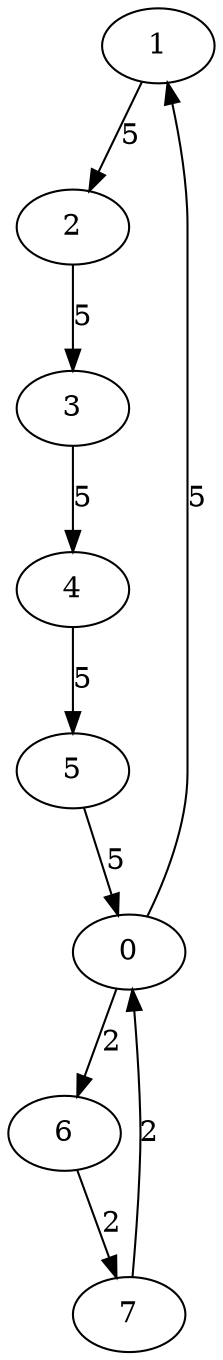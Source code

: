 digraph  {
1;
2;
3;
4;
5;
0;
6;
7;
1 -> 2 [key=0, label=5];
2 -> 3 [key=0, label=5];
3 -> 4 [key=0, label=5];
4 -> 5 [key=0, label=5];
5 -> 0 [key=0, label=5];
0 -> 1 [key=0, label=5];
0 -> 6 [key=0, label=2];
6 -> 7 [key=0, label=2];
7 -> 0 [key=0, label=2];
}
